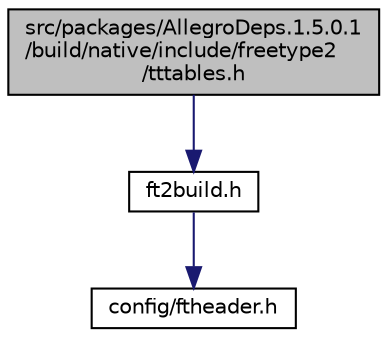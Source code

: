 digraph "src/packages/AllegroDeps.1.5.0.1/build/native/include/freetype2/tttables.h"
{
  edge [fontname="Helvetica",fontsize="10",labelfontname="Helvetica",labelfontsize="10"];
  node [fontname="Helvetica",fontsize="10",shape=record];
  Node0 [label="src/packages/AllegroDeps.1.5.0.1\l/build/native/include/freetype2\l/tttables.h",height=0.2,width=0.4,color="black", fillcolor="grey75", style="filled", fontcolor="black"];
  Node0 -> Node1 [color="midnightblue",fontsize="10",style="solid",fontname="Helvetica"];
  Node1 [label="ft2build.h",height=0.2,width=0.4,color="black", fillcolor="white", style="filled",URL="$ft2build_8h.html"];
  Node1 -> Node2 [color="midnightblue",fontsize="10",style="solid",fontname="Helvetica"];
  Node2 [label="config/ftheader.h",height=0.2,width=0.4,color="black", fillcolor="white", style="filled",URL="$ftheader_8h.html"];
}
